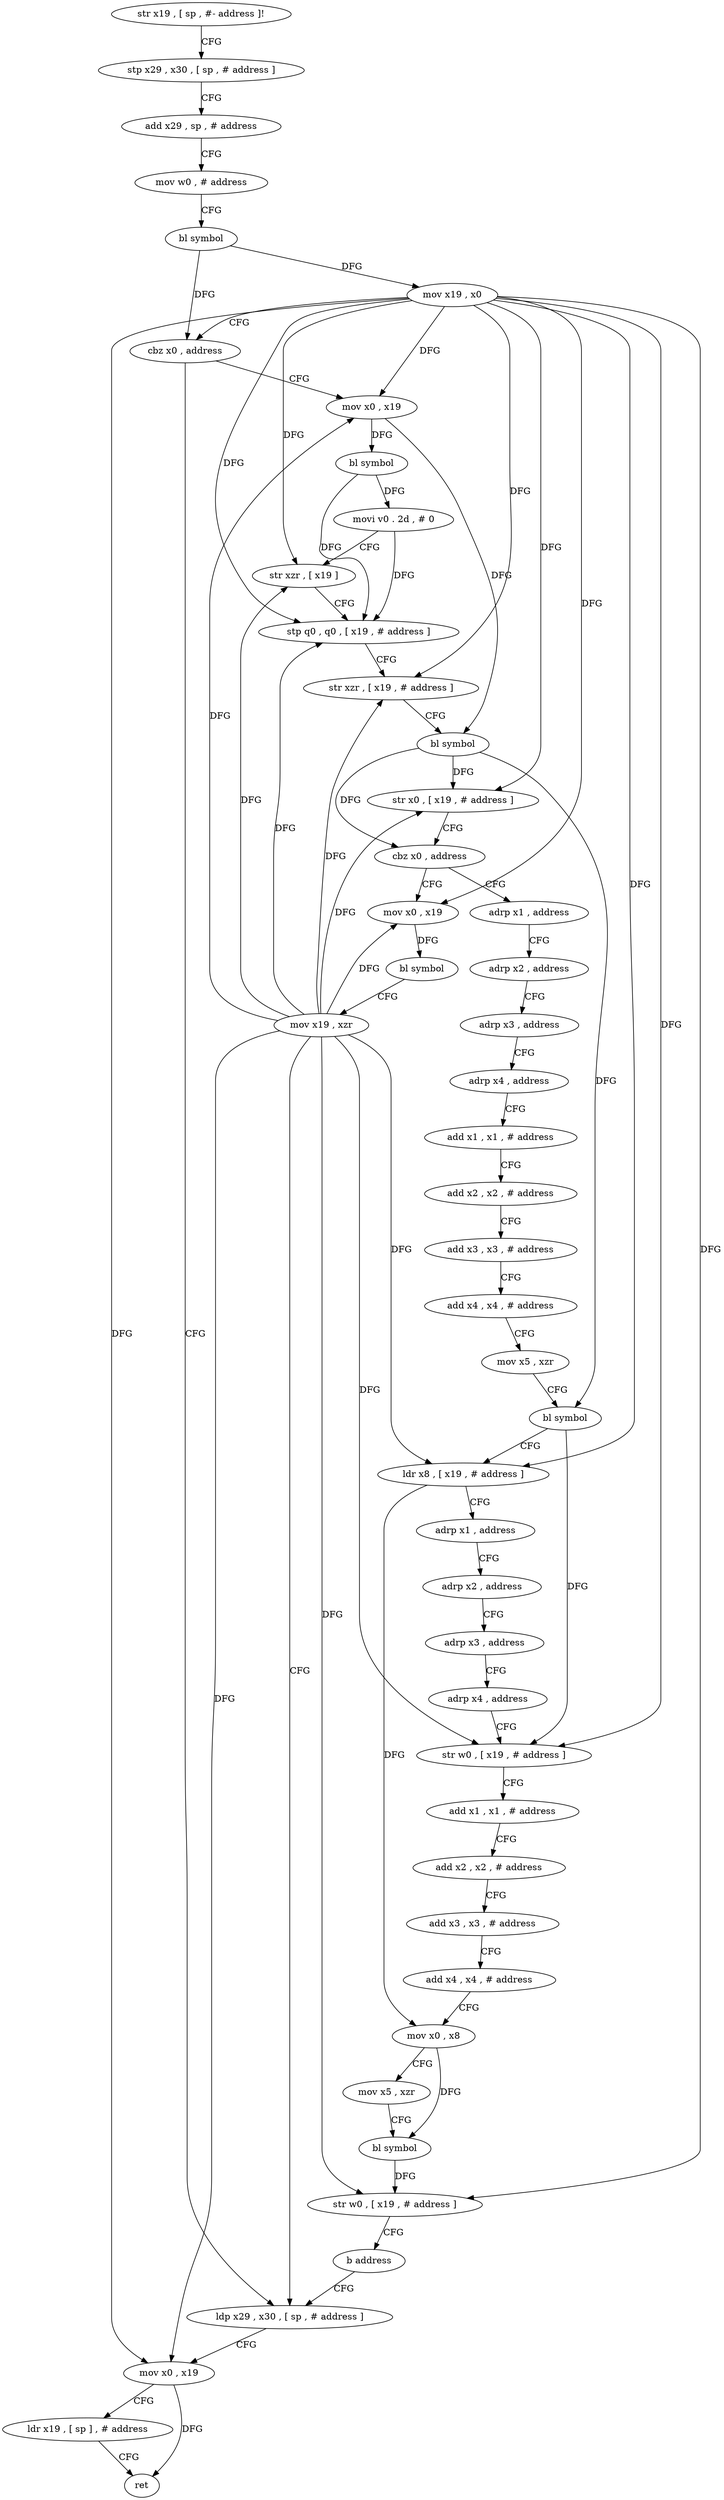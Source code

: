 digraph "func" {
"76628" [label = "str x19 , [ sp , #- address ]!" ]
"76632" [label = "stp x29 , x30 , [ sp , # address ]" ]
"76636" [label = "add x29 , sp , # address" ]
"76640" [label = "mov w0 , # address" ]
"76644" [label = "bl symbol" ]
"76648" [label = "mov x19 , x0" ]
"76652" [label = "cbz x0 , address" ]
"76804" [label = "ldp x29 , x30 , [ sp , # address ]" ]
"76656" [label = "mov x0 , x19" ]
"76808" [label = "mov x0 , x19" ]
"76812" [label = "ldr x19 , [ sp ] , # address" ]
"76816" [label = "ret" ]
"76660" [label = "bl symbol" ]
"76664" [label = "movi v0 . 2d , # 0" ]
"76668" [label = "str xzr , [ x19 ]" ]
"76672" [label = "stp q0 , q0 , [ x19 , # address ]" ]
"76676" [label = "str xzr , [ x19 , # address ]" ]
"76680" [label = "bl symbol" ]
"76684" [label = "str x0 , [ x19 , # address ]" ]
"76688" [label = "cbz x0 , address" ]
"76792" [label = "mov x0 , x19" ]
"76692" [label = "adrp x1 , address" ]
"76796" [label = "bl symbol" ]
"76800" [label = "mov x19 , xzr" ]
"76696" [label = "adrp x2 , address" ]
"76700" [label = "adrp x3 , address" ]
"76704" [label = "adrp x4 , address" ]
"76708" [label = "add x1 , x1 , # address" ]
"76712" [label = "add x2 , x2 , # address" ]
"76716" [label = "add x3 , x3 , # address" ]
"76720" [label = "add x4 , x4 , # address" ]
"76724" [label = "mov x5 , xzr" ]
"76728" [label = "bl symbol" ]
"76732" [label = "ldr x8 , [ x19 , # address ]" ]
"76736" [label = "adrp x1 , address" ]
"76740" [label = "adrp x2 , address" ]
"76744" [label = "adrp x3 , address" ]
"76748" [label = "adrp x4 , address" ]
"76752" [label = "str w0 , [ x19 , # address ]" ]
"76756" [label = "add x1 , x1 , # address" ]
"76760" [label = "add x2 , x2 , # address" ]
"76764" [label = "add x3 , x3 , # address" ]
"76768" [label = "add x4 , x4 , # address" ]
"76772" [label = "mov x0 , x8" ]
"76776" [label = "mov x5 , xzr" ]
"76780" [label = "bl symbol" ]
"76784" [label = "str w0 , [ x19 , # address ]" ]
"76788" [label = "b address" ]
"76628" -> "76632" [ label = "CFG" ]
"76632" -> "76636" [ label = "CFG" ]
"76636" -> "76640" [ label = "CFG" ]
"76640" -> "76644" [ label = "CFG" ]
"76644" -> "76648" [ label = "DFG" ]
"76644" -> "76652" [ label = "DFG" ]
"76648" -> "76652" [ label = "CFG" ]
"76648" -> "76808" [ label = "DFG" ]
"76648" -> "76656" [ label = "DFG" ]
"76648" -> "76668" [ label = "DFG" ]
"76648" -> "76672" [ label = "DFG" ]
"76648" -> "76676" [ label = "DFG" ]
"76648" -> "76684" [ label = "DFG" ]
"76648" -> "76792" [ label = "DFG" ]
"76648" -> "76732" [ label = "DFG" ]
"76648" -> "76752" [ label = "DFG" ]
"76648" -> "76784" [ label = "DFG" ]
"76652" -> "76804" [ label = "CFG" ]
"76652" -> "76656" [ label = "CFG" ]
"76804" -> "76808" [ label = "CFG" ]
"76656" -> "76660" [ label = "DFG" ]
"76656" -> "76680" [ label = "DFG" ]
"76808" -> "76812" [ label = "CFG" ]
"76808" -> "76816" [ label = "DFG" ]
"76812" -> "76816" [ label = "CFG" ]
"76660" -> "76664" [ label = "DFG" ]
"76660" -> "76672" [ label = "DFG" ]
"76664" -> "76668" [ label = "CFG" ]
"76664" -> "76672" [ label = "DFG" ]
"76668" -> "76672" [ label = "CFG" ]
"76672" -> "76676" [ label = "CFG" ]
"76676" -> "76680" [ label = "CFG" ]
"76680" -> "76684" [ label = "DFG" ]
"76680" -> "76688" [ label = "DFG" ]
"76680" -> "76728" [ label = "DFG" ]
"76684" -> "76688" [ label = "CFG" ]
"76688" -> "76792" [ label = "CFG" ]
"76688" -> "76692" [ label = "CFG" ]
"76792" -> "76796" [ label = "DFG" ]
"76692" -> "76696" [ label = "CFG" ]
"76796" -> "76800" [ label = "CFG" ]
"76800" -> "76804" [ label = "CFG" ]
"76800" -> "76808" [ label = "DFG" ]
"76800" -> "76656" [ label = "DFG" ]
"76800" -> "76668" [ label = "DFG" ]
"76800" -> "76676" [ label = "DFG" ]
"76800" -> "76792" [ label = "DFG" ]
"76800" -> "76672" [ label = "DFG" ]
"76800" -> "76684" [ label = "DFG" ]
"76800" -> "76732" [ label = "DFG" ]
"76800" -> "76752" [ label = "DFG" ]
"76800" -> "76784" [ label = "DFG" ]
"76696" -> "76700" [ label = "CFG" ]
"76700" -> "76704" [ label = "CFG" ]
"76704" -> "76708" [ label = "CFG" ]
"76708" -> "76712" [ label = "CFG" ]
"76712" -> "76716" [ label = "CFG" ]
"76716" -> "76720" [ label = "CFG" ]
"76720" -> "76724" [ label = "CFG" ]
"76724" -> "76728" [ label = "CFG" ]
"76728" -> "76732" [ label = "CFG" ]
"76728" -> "76752" [ label = "DFG" ]
"76732" -> "76736" [ label = "CFG" ]
"76732" -> "76772" [ label = "DFG" ]
"76736" -> "76740" [ label = "CFG" ]
"76740" -> "76744" [ label = "CFG" ]
"76744" -> "76748" [ label = "CFG" ]
"76748" -> "76752" [ label = "CFG" ]
"76752" -> "76756" [ label = "CFG" ]
"76756" -> "76760" [ label = "CFG" ]
"76760" -> "76764" [ label = "CFG" ]
"76764" -> "76768" [ label = "CFG" ]
"76768" -> "76772" [ label = "CFG" ]
"76772" -> "76776" [ label = "CFG" ]
"76772" -> "76780" [ label = "DFG" ]
"76776" -> "76780" [ label = "CFG" ]
"76780" -> "76784" [ label = "DFG" ]
"76784" -> "76788" [ label = "CFG" ]
"76788" -> "76804" [ label = "CFG" ]
}

